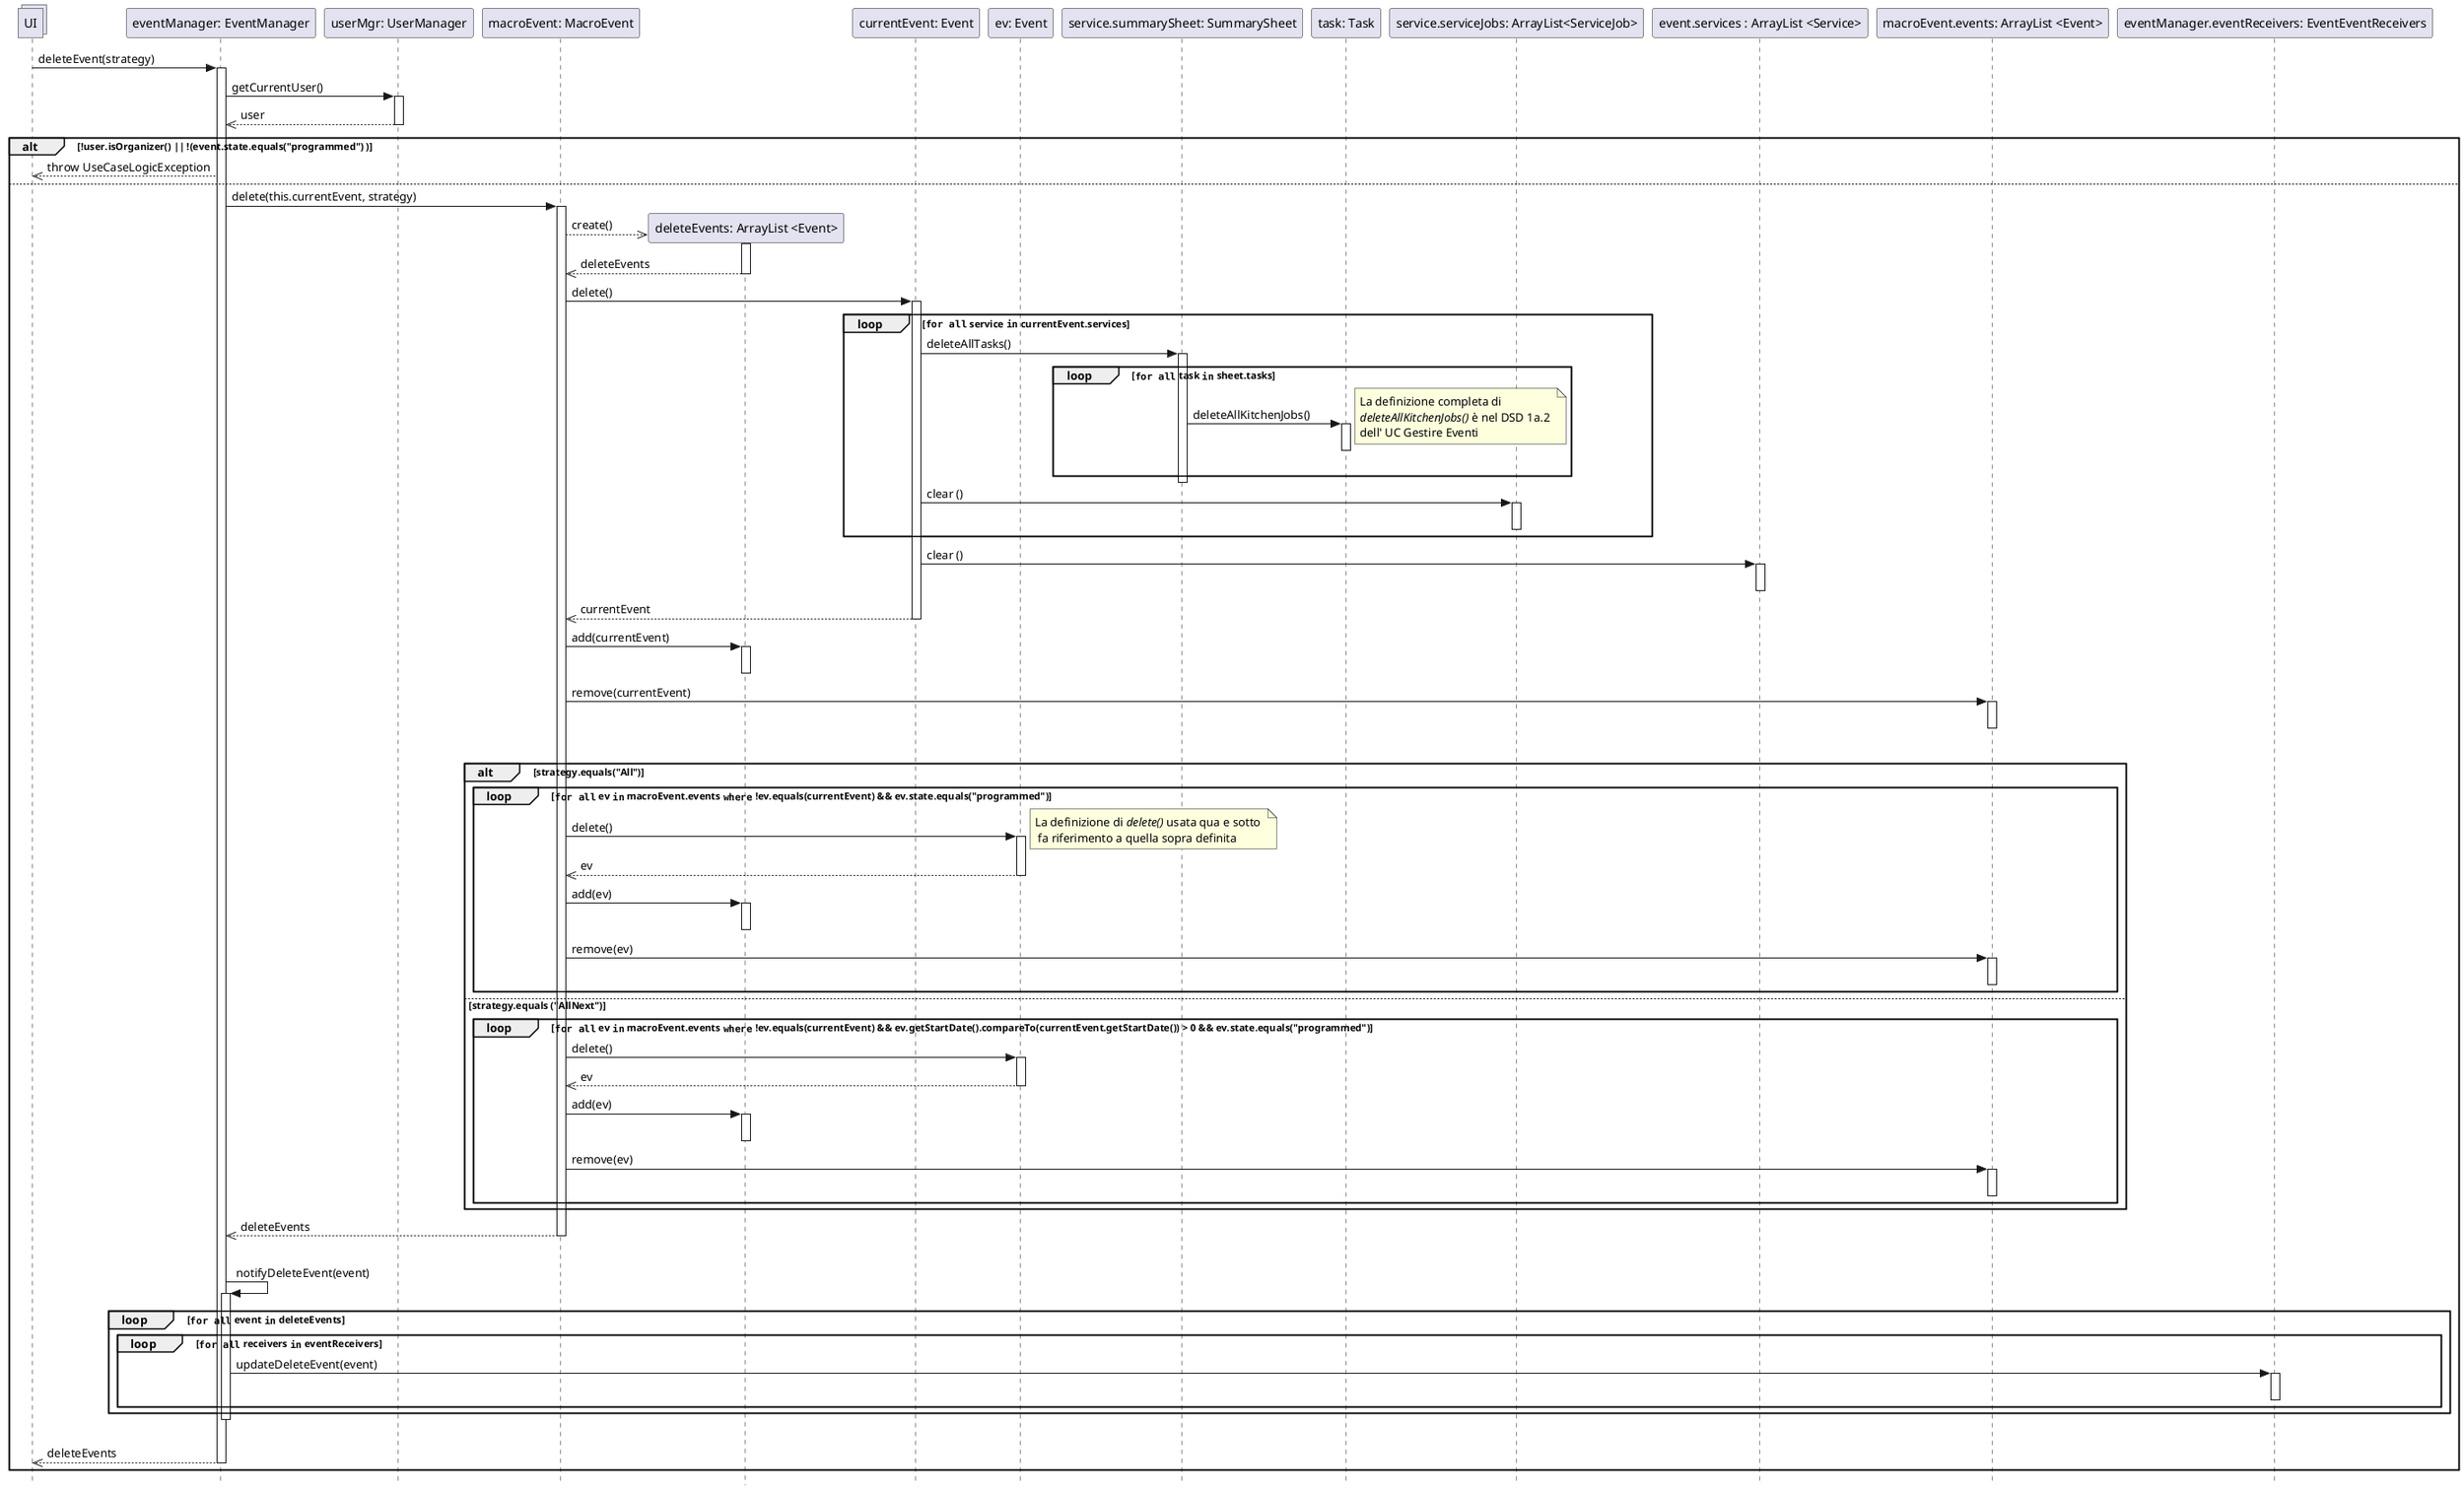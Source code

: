 @startuml
skinparam Style strictuml

collections UI
participant "eventManager: EventManager" as em
participant "userMgr: UserManager" as um
participant "macroEvent: MacroEvent" as macroEvent
participant "deleteEvents: ArrayList <Event>" as evdel
participant "currentEvent: Event" as ev
participant "ev: Event" as evstrg
participant "service.summarySheet: SummarySheet" as ss
participant "task: Task" as task
participant "service.serviceJobs: ArrayList<ServiceJob>" as sj
participant "event.services : ArrayList <Service>" as evse
participant "macroEvent.events: ArrayList <Event>" as events

participant "eventManager.eventReceivers: EventEventReceivers" as eer


UI -> em: deleteEvent(strategy)
activate em
    em -> um: getCurrentUser()
    activate um
        em <<-- um: user
    deactivate um

    alt !user.isOrganizer() || !(event.state.equals("programmed") )
        UI <<-- em: throw UseCaseLogicException
    else

        em -> macroEvent: delete(this.currentEvent, strategy)
        activate macroEvent
            macroEvent -->> evdel**: create()
            activate evdel
                macroEvent <<-- evdel: deleteEvents
            deactivate evdel

            macroEvent -> ev: delete()

            activate ev
                loop ""for all"" service ""in"" currentEvent.services
                    ev -> ss: deleteAllTasks()
                    activate ss
                        loop ""for all"" task ""in"" sheet.tasks
                            ss -> task: deleteAllKitchenJobs()
                                activate task
                                    note right: La definizione completa di\n//deleteAllKitchenJobs()// è nel DSD 1a.2 \ndell' UC Gestire Eventi

                                deactivate task
                        end

                    deactivate ss
                    ev -> sj: clear ()
                    activate sj
                    deactivate sj
                end

                ev-> evse : clear ()
                activate evse
                deactivate evse
                macroEvent <<-- ev: currentEvent
            deactivate ev

            macroEvent -> evdel: add(currentEvent)
            activate evdel
            deactivate evdel
            macroEvent -> events: remove(currentEvent)
            activate events
            deactivate events
            |||

            alt strategy.equals("All")
                loop ""for all"" ev ""in"" macroEvent.events ""where"" !ev.equals(currentEvent) && ev.state.equals("programmed")
                    macroEvent -> evstrg: delete()
                    note right: La definizione di //delete()// usata qua e sotto \n fa riferimento a quella sopra definita
                    activate evstrg
                        macroEvent <<-- evstrg: ev
                    deactivate evstrg
                    macroEvent -> evdel: add(ev)
                    activate evdel
                    deactivate evdel
                    macroEvent -> events: remove(ev)
                    activate events
                    deactivate events
                end
            else strategy.equals ("AllNext")
                loop ""for all"" ev ""in"" macroEvent.events ""where"" !ev.equals(currentEvent) && ev.getStartDate().compareTo(currentEvent.getStartDate()) > 0 && ev.state.equals("programmed")
                    macroEvent -> evstrg: delete()
                    activate evstrg
                        macroEvent <<-- evstrg: ev
                    deactivate evstrg
                    macroEvent -> evdel: add(ev)
                    activate evdel
                    deactivate evdel
                    macroEvent -> events: remove(ev)
                    activate events
                    deactivate events
                 end
            end
            em <<-- macroEvent: deleteEvents
        deactivate macroEvent
        |||

        em -> em: notifyDeleteEvent(event)
        activate em
            loop ""for all"" event ""in"" deleteEvents
                loop ""for all"" receivers ""in"" eventReceivers
                    em -> eer: updateDeleteEvent(event)
                    activate eer
                    deactivate eer
                end
            end
        deactivate em
        |||
UI <<-- em: deleteEvents
deactivate em
 end
@enduml